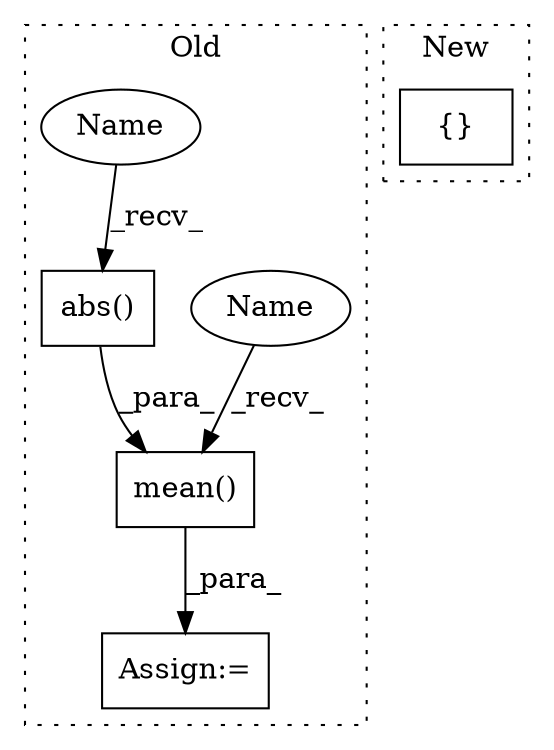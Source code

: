 digraph G {
subgraph cluster0 {
1 [label="abs()" a="75" s="2352,2384" l="10,1" shape="box"];
3 [label="Assign:=" a="68" s="2338" l="3" shape="box"];
4 [label="mean()" a="75" s="2341,2385" l="11,1" shape="box"];
5 [label="Name" a="87" s="2341" l="5" shape="ellipse"];
6 [label="Name" a="87" s="2352" l="5" shape="ellipse"];
label = "Old";
style="dotted";
}
subgraph cluster1 {
2 [label="{}" a="59" s="1341,1347" l="1,0" shape="box"];
label = "New";
style="dotted";
}
1 -> 4 [label="_para_"];
4 -> 3 [label="_para_"];
5 -> 4 [label="_recv_"];
6 -> 1 [label="_recv_"];
}